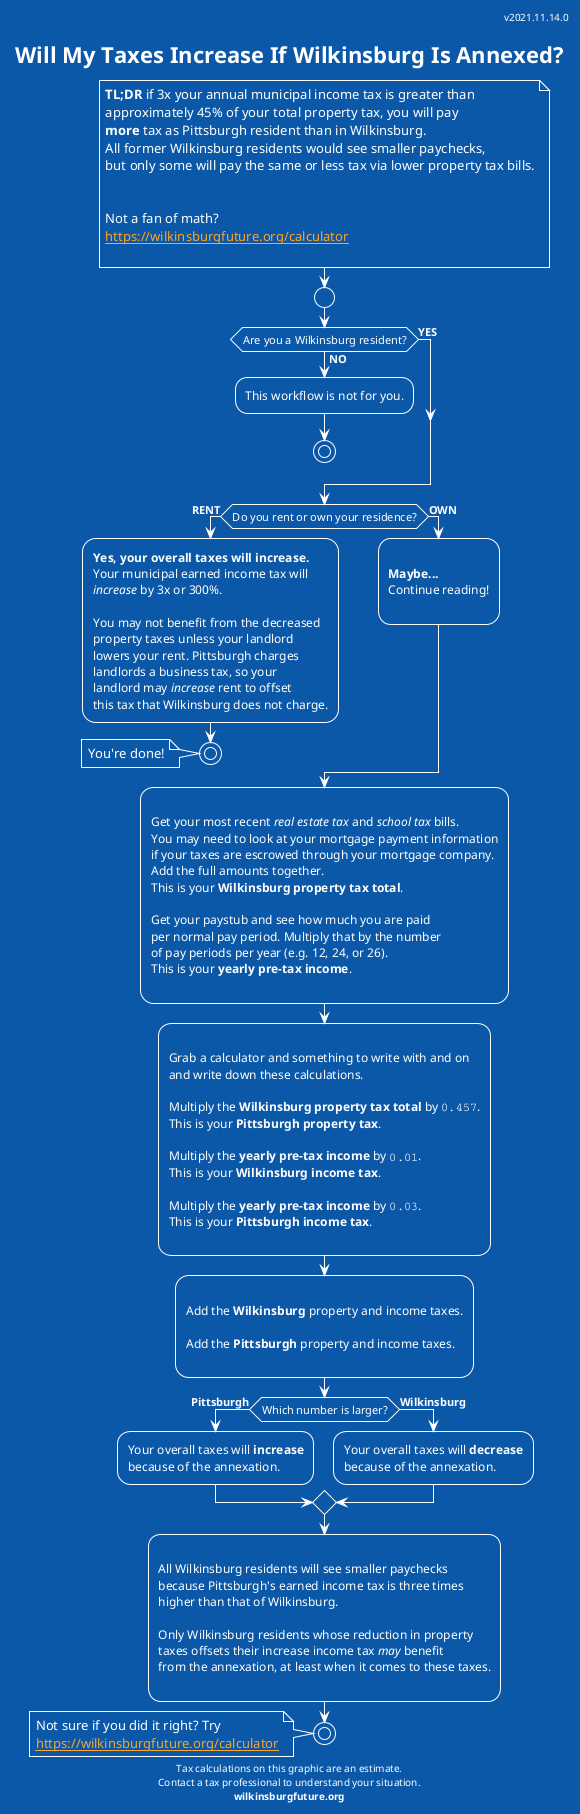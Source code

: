 @startuml
' Best renderer online: https://planttext.com/
' Or use plantuml locally

!theme amiga


title Will My Taxes Increase If Wilkinsburg Is Annexed?
header v2021.11.14.0
footer
Tax calculations on this graphic are an estimate.
Contact a tax professional to understand your situation.
**wilkinsburgfuture.org**
end footer

note
**TL;DR** if 3x your annual municipal income tax is greater than
approximately 45% of your total property tax, you will pay
**more** tax as Pittsburgh resident than in Wilkinsburg.
All former Wilkinsburg residents would see smaller paychecks,
but only some will pay the same or less tax via lower property tax bills.


Not a fan of math? 
[[https://wilkinsburgfuture.org/calculator]]

end note

start

if (Are you a Wilkinsburg resident?) then (**YES**)

else (**NO**)
  :This workflow is not for you.;
  stop
endif

if (Do you rent or own your residence?) then (**RENT**)
  :**Yes, your overall taxes will increase.**
Your municipal earned income tax will
//increase// by 3x or 300%.

You may not benefit from the decreased
property taxes unless your landlord
lowers your rent. Pittsburgh charges
landlords a business tax, so your
landlord may //increase// rent to offset
this tax that Wilkinsburg does not charge.;
  stop
  note left: You're done!

else (**OWN**)
  :
  **Maybe...**
  Continue reading!
  ;
endif

:
Get your most recent //real estate tax// and //school tax// bills.
You may need to look at your mortgage payment information
if your taxes are escrowed through your mortgage company.
Add the full amounts together.
This is your **Wilkinsburg property tax total**.

Get your paystub and see how much you are paid
per normal pay period. Multiply that by the number
of pay periods per year (e.g. 12, 24, or 26).
This is your **yearly pre-tax income**.
;

:
Grab a calculator and something to write with and on
and write down these calculations.

Multiply the **Wilkinsburg property tax total** by ""0.457"".
This is your **Pittsburgh property tax**.

Multiply the **yearly pre-tax income** by ""0.01"".
This is your **Wilkinsburg income tax**.

Multiply the **yearly pre-tax income** by ""0.03"".
This is your **Pittsburgh income tax**.
;

:
Add the **Wilkinsburg** property and income taxes.

Add the **Pittsburgh** property and income taxes.
;


if (Which number is larger?) then (**Pittsburgh**)
  :Your overall taxes will **increase**
because of the annexation.;
else (**Wilkinsburg**)
  :Your overall taxes will **decrease**
because of the annexation.;
endif

:
All Wilkinsburg residents will see smaller paychecks
because Pittsburgh's earned income tax is three times
higher than that of Wilkinsburg.

Only Wilkinsburg residents whose reduction in property
taxes offsets their increase income tax //may// benefit
from the annexation, at least when it comes to these taxes.
;

stop

note
Not sure if you did it right? Try
[[https://wilkinsburgfuture.org/calculator]]
end note

@enduml
